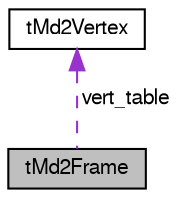 digraph "tMd2Frame"
{
 // LATEX_PDF_SIZE
  bgcolor="transparent";
  edge [fontname="FreeSans",fontsize="10",labelfontname="FreeSans",labelfontsize="10"];
  node [fontname="FreeSans",fontsize="10",shape=record];
  Node1 [label="tMd2Frame",height=0.2,width=0.4,color="black", fillcolor="grey75", style="filled", fontcolor="black",tooltip="Md2 frame."];
  Node2 -> Node1 [dir="back",color="darkorchid3",fontsize="10",style="dashed",label=" vert_table" ,fontname="FreeSans"];
  Node2 [label="tMd2Vertex",height=0.2,width=0.4,color="black",URL="$a02616.html",tooltip="Md2 vertex."];
}
